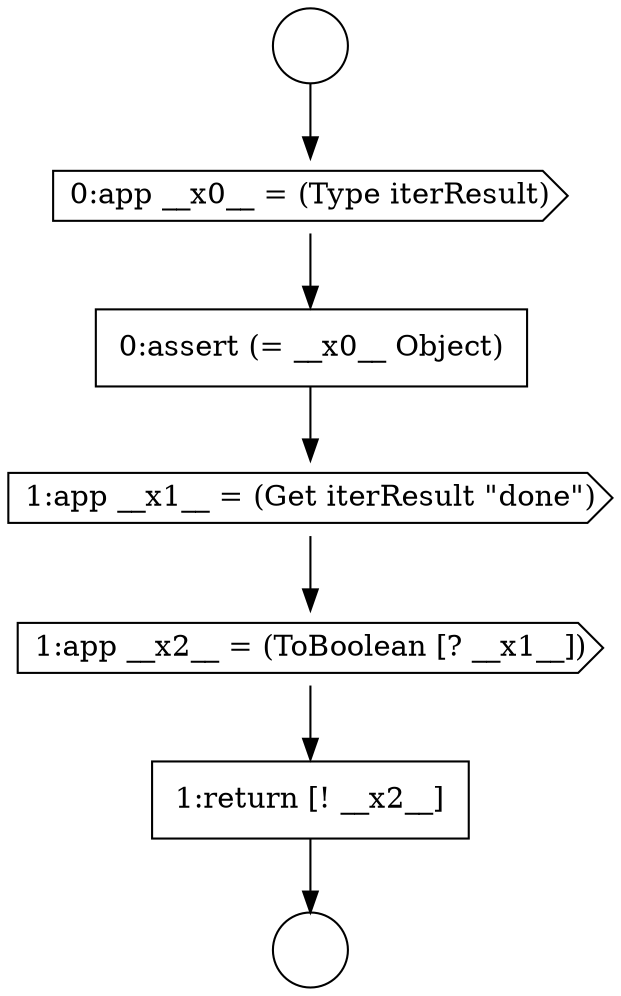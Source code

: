 digraph {
  node1443 [shape=cds, label=<<font color="black">0:app __x0__ = (Type iterResult)</font>> color="black" fillcolor="white" style=filled]
  node1441 [shape=circle label=" " color="black" fillcolor="white" style=filled]
  node1447 [shape=none, margin=0, label=<<font color="black">
    <table border="0" cellborder="1" cellspacing="0" cellpadding="10">
      <tr><td align="left">1:return [! __x2__]</td></tr>
    </table>
  </font>> color="black" fillcolor="white" style=filled]
  node1446 [shape=cds, label=<<font color="black">1:app __x2__ = (ToBoolean [? __x1__])</font>> color="black" fillcolor="white" style=filled]
  node1445 [shape=cds, label=<<font color="black">1:app __x1__ = (Get iterResult &quot;done&quot;)</font>> color="black" fillcolor="white" style=filled]
  node1444 [shape=none, margin=0, label=<<font color="black">
    <table border="0" cellborder="1" cellspacing="0" cellpadding="10">
      <tr><td align="left">0:assert (= __x0__ Object)</td></tr>
    </table>
  </font>> color="black" fillcolor="white" style=filled]
  node1442 [shape=circle label=" " color="black" fillcolor="white" style=filled]
  node1444 -> node1445 [ color="black"]
  node1445 -> node1446 [ color="black"]
  node1443 -> node1444 [ color="black"]
  node1446 -> node1447 [ color="black"]
  node1447 -> node1442 [ color="black"]
  node1441 -> node1443 [ color="black"]
}
